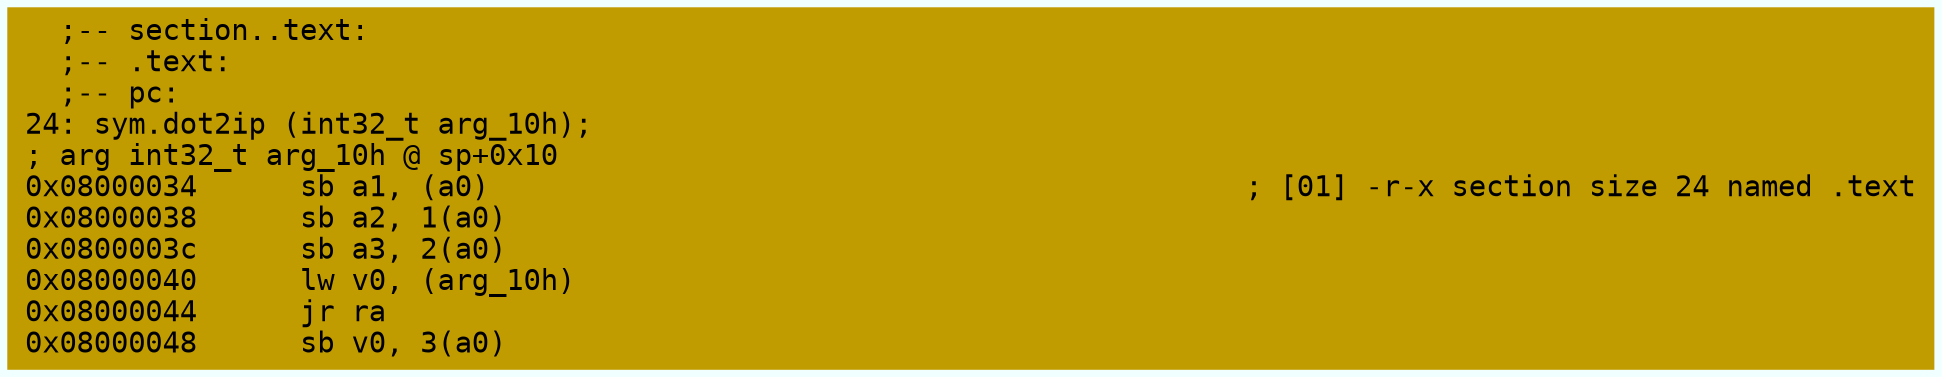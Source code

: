 digraph code {
	graph [bgcolor=azure fontsize=8 fontname="Courier" splines="ortho"];
	node [fillcolor=gray style=filled shape=box];
	edge [arrowhead="normal"];
	"0x08000034" [URL="sym.dot2ip/0x08000034", fillcolor="#c19c00",color="#c19c00", fontname="Courier",label="  ;-- section..text:\l  ;-- .text:\l  ;-- pc:\l24: sym.dot2ip (int32_t arg_10h);\l; arg int32_t arg_10h @ sp+0x10\l0x08000034      sb a1, (a0)                                            ; [01] -r-x section size 24 named .text\l0x08000038      sb a2, 1(a0)\l0x0800003c      sb a3, 2(a0)\l0x08000040      lw v0, (arg_10h)\l0x08000044      jr ra\l0x08000048      sb v0, 3(a0)\l"]
}
